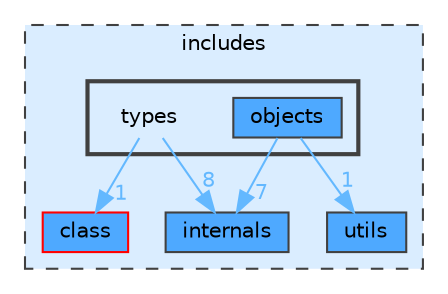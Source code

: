 digraph "includes/types"
{
 // LATEX_PDF_SIZE
  bgcolor="transparent";
  edge [fontname=Helvetica,fontsize=10,labelfontname=Helvetica,labelfontsize=10];
  node [fontname=Helvetica,fontsize=10,shape=box,height=0.2,width=0.4];
  compound=true
  subgraph clusterdir_09e761304027c904456130627fd4dcf5 {
    graph [ bgcolor="#daedff", pencolor="grey25", label="includes", fontname=Helvetica,fontsize=10 style="filled,dashed", URL="dir_09e761304027c904456130627fd4dcf5.html",tooltip=""]
  dir_3f8feeb2fa3bd0d1b751b257ed9f12a2 [label="utils", fillcolor="#4ea9ff", color="grey25", style="filled", URL="dir_3f8feeb2fa3bd0d1b751b257ed9f12a2.html",tooltip=""];
  dir_6b079f5d9ee168c5f829c0b23b1fe689 [label="class", fillcolor="#4ea9ff", color="red", style="filled", URL="dir_6b079f5d9ee168c5f829c0b23b1fe689.html",tooltip=""];
  dir_a9d9b9bbf15479e3064110165d860e33 [label="internals", fillcolor="#4ea9ff", color="grey25", style="filled", URL="dir_a9d9b9bbf15479e3064110165d860e33.html",tooltip=""];
  subgraph clusterdir_00373071588607d1d83d0faa600e52a0 {
    graph [ bgcolor="#daedff", pencolor="grey25", label="", fontname=Helvetica,fontsize=10 style="filled,bold", URL="dir_00373071588607d1d83d0faa600e52a0.html",tooltip=""]
    dir_00373071588607d1d83d0faa600e52a0 [shape=plaintext, label="types"];
  dir_6f679e7a520f311039e4f0b30094b878 [label="objects", fillcolor="#4ea9ff", color="grey25", style="filled", URL="dir_6f679e7a520f311039e4f0b30094b878.html",tooltip=""];
  }
  }
  dir_00373071588607d1d83d0faa600e52a0->dir_6b079f5d9ee168c5f829c0b23b1fe689 [headlabel="1", labeldistance=1.5 headhref="dir_000025_000003.html" href="dir_000025_000003.html" color="steelblue1" fontcolor="steelblue1"];
  dir_00373071588607d1d83d0faa600e52a0->dir_a9d9b9bbf15479e3064110165d860e33 [headlabel="8", labeldistance=1.5 headhref="dir_000025_000010.html" href="dir_000025_000010.html" color="steelblue1" fontcolor="steelblue1"];
  dir_6f679e7a520f311039e4f0b30094b878->dir_3f8feeb2fa3bd0d1b751b257ed9f12a2 [headlabel="1", labeldistance=1.5 headhref="dir_000018_000027.html" href="dir_000018_000027.html" color="steelblue1" fontcolor="steelblue1"];
  dir_6f679e7a520f311039e4f0b30094b878->dir_a9d9b9bbf15479e3064110165d860e33 [headlabel="7", labeldistance=1.5 headhref="dir_000018_000010.html" href="dir_000018_000010.html" color="steelblue1" fontcolor="steelblue1"];
}
